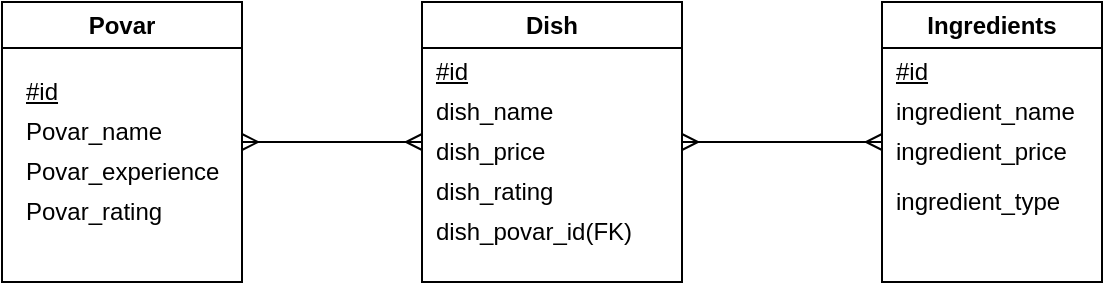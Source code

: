 <mxfile version="24.5.2" type="device">
  <diagram name="Страница — 1" id="mpF7pSnZsl4MuYV5xMxX">
    <mxGraphModel dx="768" dy="448" grid="1" gridSize="10" guides="1" tooltips="1" connect="1" arrows="1" fold="1" page="1" pageScale="1" pageWidth="827" pageHeight="1169" math="0" shadow="0">
      <root>
        <mxCell id="0" />
        <mxCell id="1" parent="0" />
        <mxCell id="XGqGjYpD8NIfhq6_dyeA-17" style="edgeStyle=orthogonalEdgeStyle;rounded=0;orthogonalLoop=1;jettySize=auto;html=1;entryX=0;entryY=0.5;entryDx=0;entryDy=0;endArrow=ERmany;endFill=0;startArrow=ERmany;startFill=0;" edge="1" parent="1" source="XGqGjYpD8NIfhq6_dyeA-1" target="XGqGjYpD8NIfhq6_dyeA-6">
          <mxGeometry relative="1" as="geometry" />
        </mxCell>
        <mxCell id="XGqGjYpD8NIfhq6_dyeA-1" value="Povar" style="swimlane;whiteSpace=wrap;html=1;" vertex="1" parent="1">
          <mxGeometry x="100" y="190" width="120" height="140" as="geometry" />
        </mxCell>
        <mxCell id="XGqGjYpD8NIfhq6_dyeA-2" value="&lt;u&gt;#id&lt;/u&gt;" style="text;html=1;align=left;verticalAlign=middle;resizable=0;points=[];autosize=1;strokeColor=none;fillColor=none;" vertex="1" parent="XGqGjYpD8NIfhq6_dyeA-1">
          <mxGeometry x="10" y="30" width="40" height="30" as="geometry" />
        </mxCell>
        <mxCell id="XGqGjYpD8NIfhq6_dyeA-3" value="Povar_name" style="text;html=1;align=left;verticalAlign=middle;resizable=0;points=[];autosize=1;strokeColor=none;fillColor=none;" vertex="1" parent="XGqGjYpD8NIfhq6_dyeA-1">
          <mxGeometry x="10" y="50" width="90" height="30" as="geometry" />
        </mxCell>
        <mxCell id="XGqGjYpD8NIfhq6_dyeA-4" value="Povar_experience" style="text;html=1;align=left;verticalAlign=middle;resizable=0;points=[];autosize=1;strokeColor=none;fillColor=none;" vertex="1" parent="XGqGjYpD8NIfhq6_dyeA-1">
          <mxGeometry x="10" y="70" width="120" height="30" as="geometry" />
        </mxCell>
        <mxCell id="XGqGjYpD8NIfhq6_dyeA-5" value="Povar_rating" style="text;html=1;align=left;verticalAlign=middle;resizable=0;points=[];autosize=1;strokeColor=none;fillColor=none;" vertex="1" parent="XGqGjYpD8NIfhq6_dyeA-1">
          <mxGeometry x="10" y="90" width="90" height="30" as="geometry" />
        </mxCell>
        <mxCell id="XGqGjYpD8NIfhq6_dyeA-18" style="edgeStyle=orthogonalEdgeStyle;rounded=0;orthogonalLoop=1;jettySize=auto;html=1;entryX=0;entryY=0.5;entryDx=0;entryDy=0;endArrow=ERmany;endFill=0;startArrow=ERmany;startFill=0;" edge="1" parent="1" source="XGqGjYpD8NIfhq6_dyeA-6" target="XGqGjYpD8NIfhq6_dyeA-8">
          <mxGeometry relative="1" as="geometry" />
        </mxCell>
        <mxCell id="XGqGjYpD8NIfhq6_dyeA-6" value="Dish" style="swimlane;whiteSpace=wrap;html=1;" vertex="1" parent="1">
          <mxGeometry x="310" y="190" width="130" height="140" as="geometry" />
        </mxCell>
        <mxCell id="XGqGjYpD8NIfhq6_dyeA-7" value="&lt;u&gt;#id&lt;/u&gt;" style="text;html=1;align=left;verticalAlign=middle;resizable=0;points=[];autosize=1;strokeColor=none;fillColor=none;" vertex="1" parent="XGqGjYpD8NIfhq6_dyeA-6">
          <mxGeometry x="5" y="20" width="40" height="30" as="geometry" />
        </mxCell>
        <mxCell id="XGqGjYpD8NIfhq6_dyeA-13" value="dish_name" style="text;html=1;align=left;verticalAlign=middle;resizable=0;points=[];autosize=1;strokeColor=none;fillColor=none;" vertex="1" parent="XGqGjYpD8NIfhq6_dyeA-6">
          <mxGeometry x="5" y="40" width="80" height="30" as="geometry" />
        </mxCell>
        <mxCell id="XGqGjYpD8NIfhq6_dyeA-14" value="dish_price" style="text;html=1;align=left;verticalAlign=middle;resizable=0;points=[];autosize=1;strokeColor=none;fillColor=none;" vertex="1" parent="XGqGjYpD8NIfhq6_dyeA-6">
          <mxGeometry x="5" y="60" width="80" height="30" as="geometry" />
        </mxCell>
        <mxCell id="XGqGjYpD8NIfhq6_dyeA-15" value="dish_rating" style="text;html=1;align=left;verticalAlign=middle;resizable=0;points=[];autosize=1;strokeColor=none;fillColor=none;" vertex="1" parent="XGqGjYpD8NIfhq6_dyeA-6">
          <mxGeometry x="5" y="80" width="80" height="30" as="geometry" />
        </mxCell>
        <mxCell id="XGqGjYpD8NIfhq6_dyeA-16" value="dish_povar_id(FK)" style="text;html=1;align=left;verticalAlign=middle;resizable=0;points=[];autosize=1;strokeColor=none;fillColor=none;" vertex="1" parent="XGqGjYpD8NIfhq6_dyeA-6">
          <mxGeometry x="5" y="100" width="120" height="30" as="geometry" />
        </mxCell>
        <mxCell id="XGqGjYpD8NIfhq6_dyeA-8" value="Ingredients" style="swimlane;whiteSpace=wrap;html=1;" vertex="1" parent="1">
          <mxGeometry x="540" y="190" width="110" height="140" as="geometry" />
        </mxCell>
        <mxCell id="XGqGjYpD8NIfhq6_dyeA-9" value="&lt;u&gt;#id&lt;/u&gt;" style="text;html=1;align=left;verticalAlign=middle;resizable=0;points=[];autosize=1;strokeColor=none;fillColor=none;" vertex="1" parent="XGqGjYpD8NIfhq6_dyeA-8">
          <mxGeometry x="5" y="20" width="40" height="30" as="geometry" />
        </mxCell>
        <mxCell id="XGqGjYpD8NIfhq6_dyeA-10" value="ingredient_name" style="text;html=1;align=left;verticalAlign=middle;resizable=0;points=[];autosize=1;strokeColor=none;fillColor=none;" vertex="1" parent="XGqGjYpD8NIfhq6_dyeA-8">
          <mxGeometry x="5" y="40" width="110" height="30" as="geometry" />
        </mxCell>
        <mxCell id="XGqGjYpD8NIfhq6_dyeA-11" value="ingredient_price" style="text;html=1;align=left;verticalAlign=middle;resizable=0;points=[];autosize=1;strokeColor=none;fillColor=none;" vertex="1" parent="XGqGjYpD8NIfhq6_dyeA-8">
          <mxGeometry x="5" y="60" width="110" height="30" as="geometry" />
        </mxCell>
        <mxCell id="XGqGjYpD8NIfhq6_dyeA-12" value="ingredient_type" style="text;html=1;align=left;verticalAlign=middle;resizable=0;points=[];autosize=1;strokeColor=none;fillColor=none;" vertex="1" parent="XGqGjYpD8NIfhq6_dyeA-8">
          <mxGeometry x="5" y="85" width="110" height="30" as="geometry" />
        </mxCell>
      </root>
    </mxGraphModel>
  </diagram>
</mxfile>
